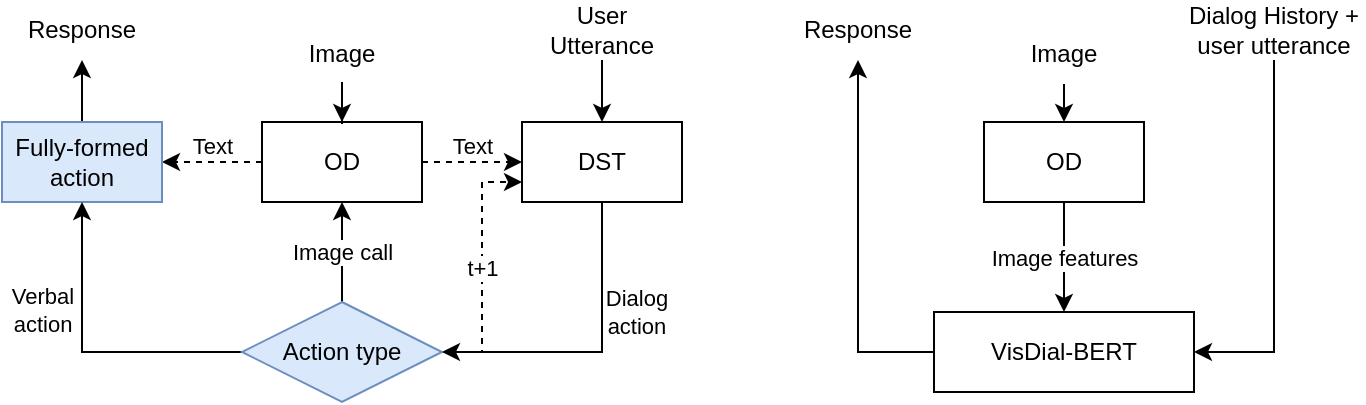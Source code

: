 <mxfile version="20.7.4" type="github">
  <diagram id="SyN61FGpTFezP5N0Ok2E" name="Seite-1">
    <mxGraphModel dx="792" dy="1141" grid="1" gridSize="10" guides="1" tooltips="1" connect="1" arrows="1" fold="1" page="1" pageScale="1" pageWidth="827" pageHeight="1169" math="0" shadow="0">
      <root>
        <mxCell id="0" />
        <mxCell id="1" parent="0" />
        <mxCell id="mz1h7Viwc-VAsLhkfUUW-6" style="edgeStyle=orthogonalEdgeStyle;rounded=0;orthogonalLoop=1;jettySize=auto;html=1;entryX=1;entryY=0.5;entryDx=0;entryDy=0;" parent="1" edge="1">
          <mxGeometry relative="1" as="geometry">
            <Array as="points">
              <mxPoint x="520" y="605" />
            </Array>
            <mxPoint x="520" y="530" as="sourcePoint" />
            <mxPoint x="440" y="605" as="targetPoint" />
          </mxGeometry>
        </mxCell>
        <mxCell id="3BU-z0h2mM9pz-ysrV7H-9" value="&lt;div&gt;Dialog&lt;/div&gt;&lt;div&gt;action&lt;/div&gt;" style="edgeLabel;html=1;align=center;verticalAlign=middle;resizable=0;points=[];" vertex="1" connectable="0" parent="mz1h7Viwc-VAsLhkfUUW-6">
          <mxGeometry x="-0.11" relative="1" as="geometry">
            <mxPoint x="17" y="-14" as="offset" />
          </mxGeometry>
        </mxCell>
        <mxCell id="mz1h7Viwc-VAsLhkfUUW-1" value="DST" style="rounded=0;whiteSpace=wrap;html=1;" parent="1" vertex="1">
          <mxGeometry x="480" y="490" width="80" height="40" as="geometry" />
        </mxCell>
        <mxCell id="mz1h7Viwc-VAsLhkfUUW-9" value="Text" style="edgeStyle=orthogonalEdgeStyle;rounded=0;orthogonalLoop=1;jettySize=auto;html=1;entryX=0;entryY=0.5;entryDx=0;entryDy=0;dashed=1;spacingTop=-16;" parent="1" source="mz1h7Viwc-VAsLhkfUUW-2" target="mz1h7Viwc-VAsLhkfUUW-1" edge="1">
          <mxGeometry relative="1" as="geometry" />
        </mxCell>
        <mxCell id="mz1h7Viwc-VAsLhkfUUW-11" value="Text" style="edgeStyle=orthogonalEdgeStyle;rounded=0;orthogonalLoop=1;jettySize=auto;html=1;entryX=1;entryY=0.5;entryDx=0;entryDy=0;dashed=1;spacingTop=-16;" parent="1" source="mz1h7Viwc-VAsLhkfUUW-2" target="mz1h7Viwc-VAsLhkfUUW-3" edge="1">
          <mxGeometry relative="1" as="geometry" />
        </mxCell>
        <mxCell id="mz1h7Viwc-VAsLhkfUUW-2" value="OD" style="rounded=0;whiteSpace=wrap;html=1;" parent="1" vertex="1">
          <mxGeometry x="350" y="490" width="80" height="40" as="geometry" />
        </mxCell>
        <mxCell id="mz1h7Viwc-VAsLhkfUUW-31" style="edgeStyle=orthogonalEdgeStyle;rounded=0;orthogonalLoop=1;jettySize=auto;html=1;entryX=0.5;entryY=1;entryDx=0;entryDy=0;" parent="1" source="mz1h7Viwc-VAsLhkfUUW-3" target="2MEvKVzLq-VQqd29vEtI-4" edge="1">
          <mxGeometry relative="1" as="geometry">
            <mxPoint x="260" y="420" as="targetPoint" />
          </mxGeometry>
        </mxCell>
        <mxCell id="mz1h7Viwc-VAsLhkfUUW-3" value="Fully-formed action" style="rounded=0;whiteSpace=wrap;html=1;fillColor=#dae8fc;strokeColor=#6c8ebf;" parent="1" vertex="1">
          <mxGeometry x="220" y="490" width="80" height="40" as="geometry" />
        </mxCell>
        <mxCell id="mz1h7Viwc-VAsLhkfUUW-7" style="edgeStyle=orthogonalEdgeStyle;rounded=0;orthogonalLoop=1;jettySize=auto;html=1;exitX=0;exitY=0.5;exitDx=0;exitDy=0;entryX=0.5;entryY=1;entryDx=0;entryDy=0;" parent="1" source="mz1h7Viwc-VAsLhkfUUW-4" target="mz1h7Viwc-VAsLhkfUUW-3" edge="1">
          <mxGeometry relative="1" as="geometry" />
        </mxCell>
        <mxCell id="3BU-z0h2mM9pz-ysrV7H-10" value="&lt;div&gt;Verbal&lt;/div&gt;&lt;div&gt;action&lt;/div&gt;" style="edgeLabel;html=1;align=center;verticalAlign=middle;resizable=0;points=[];" vertex="1" connectable="0" parent="mz1h7Viwc-VAsLhkfUUW-7">
          <mxGeometry x="0.265" y="-1" relative="1" as="geometry">
            <mxPoint x="-21" y="-3" as="offset" />
          </mxGeometry>
        </mxCell>
        <mxCell id="mz1h7Viwc-VAsLhkfUUW-8" value="Image call" style="edgeStyle=orthogonalEdgeStyle;rounded=0;orthogonalLoop=1;jettySize=auto;html=1;entryX=0.5;entryY=1;entryDx=0;entryDy=0;" parent="1" source="mz1h7Viwc-VAsLhkfUUW-4" target="mz1h7Viwc-VAsLhkfUUW-2" edge="1">
          <mxGeometry relative="1" as="geometry" />
        </mxCell>
        <mxCell id="mz1h7Viwc-VAsLhkfUUW-10" value="t+1" style="edgeStyle=orthogonalEdgeStyle;rounded=0;orthogonalLoop=1;jettySize=auto;html=1;entryX=0;entryY=0.75;entryDx=0;entryDy=0;dashed=1;" parent="1" source="mz1h7Viwc-VAsLhkfUUW-4" target="mz1h7Viwc-VAsLhkfUUW-1" edge="1">
          <mxGeometry relative="1" as="geometry" />
        </mxCell>
        <mxCell id="mz1h7Viwc-VAsLhkfUUW-4" value="Action type" style="rhombus;whiteSpace=wrap;html=1;fillColor=#dae8fc;strokeColor=#6c8ebf;" parent="1" vertex="1">
          <mxGeometry x="340" y="580" width="100" height="50" as="geometry" />
        </mxCell>
        <mxCell id="3oPy4rhliS7U4MGAsdEJ-14" style="edgeStyle=orthogonalEdgeStyle;rounded=0;orthogonalLoop=1;jettySize=auto;html=1;entryX=0.5;entryY=1;entryDx=0;entryDy=0;" parent="1" source="3oPy4rhliS7U4MGAsdEJ-2" target="2MEvKVzLq-VQqd29vEtI-3" edge="1">
          <mxGeometry relative="1" as="geometry">
            <mxPoint x="616" y="430" as="targetPoint" />
          </mxGeometry>
        </mxCell>
        <mxCell id="3oPy4rhliS7U4MGAsdEJ-2" value="VisDial-BERT" style="rounded=0;whiteSpace=wrap;html=1;" parent="1" vertex="1">
          <mxGeometry x="686" y="585" width="130" height="40" as="geometry" />
        </mxCell>
        <mxCell id="2MEvKVzLq-VQqd29vEtI-2" value="Image features" style="edgeStyle=orthogonalEdgeStyle;rounded=0;orthogonalLoop=1;jettySize=auto;html=1;entryX=0.5;entryY=0;entryDx=0;entryDy=0;" parent="1" source="2MEvKVzLq-VQqd29vEtI-1" target="3oPy4rhliS7U4MGAsdEJ-2" edge="1">
          <mxGeometry relative="1" as="geometry" />
        </mxCell>
        <mxCell id="2MEvKVzLq-VQqd29vEtI-1" value="OD" style="rounded=0;whiteSpace=wrap;html=1;" parent="1" vertex="1">
          <mxGeometry x="711" y="490" width="80" height="40" as="geometry" />
        </mxCell>
        <mxCell id="2MEvKVzLq-VQqd29vEtI-3" value="Response" style="text;html=1;strokeColor=none;fillColor=none;align=center;verticalAlign=middle;whiteSpace=wrap;rounded=0;" parent="1" vertex="1">
          <mxGeometry x="618" y="429" width="60" height="30" as="geometry" />
        </mxCell>
        <mxCell id="2MEvKVzLq-VQqd29vEtI-4" value="Response" style="text;html=1;strokeColor=none;fillColor=none;align=center;verticalAlign=middle;whiteSpace=wrap;rounded=0;" parent="1" vertex="1">
          <mxGeometry x="230" y="429" width="60" height="30" as="geometry" />
        </mxCell>
        <mxCell id="2MEvKVzLq-VQqd29vEtI-6" style="edgeStyle=orthogonalEdgeStyle;rounded=0;orthogonalLoop=1;jettySize=auto;html=1;entryX=0.5;entryY=0;entryDx=0;entryDy=0;" parent="1" source="2MEvKVzLq-VQqd29vEtI-5" target="mz1h7Viwc-VAsLhkfUUW-1" edge="1">
          <mxGeometry relative="1" as="geometry" />
        </mxCell>
        <mxCell id="2MEvKVzLq-VQqd29vEtI-5" value="User Utterance" style="text;html=1;strokeColor=none;fillColor=none;align=center;verticalAlign=middle;whiteSpace=wrap;rounded=0;" parent="1" vertex="1">
          <mxGeometry x="490" y="429" width="60" height="30" as="geometry" />
        </mxCell>
        <mxCell id="3BU-z0h2mM9pz-ysrV7H-8" style="edgeStyle=orthogonalEdgeStyle;rounded=0;orthogonalLoop=1;jettySize=auto;html=1;entryX=1;entryY=0.5;entryDx=0;entryDy=0;" edge="1" parent="1" source="2MEvKVzLq-VQqd29vEtI-7" target="3oPy4rhliS7U4MGAsdEJ-2">
          <mxGeometry relative="1" as="geometry" />
        </mxCell>
        <mxCell id="2MEvKVzLq-VQqd29vEtI-7" value="Dialog History + user utterance" style="text;html=1;strokeColor=none;fillColor=none;align=center;verticalAlign=middle;whiteSpace=wrap;rounded=0;" parent="1" vertex="1">
          <mxGeometry x="811" y="429" width="90" height="30" as="geometry" />
        </mxCell>
        <mxCell id="3BU-z0h2mM9pz-ysrV7H-4" style="edgeStyle=orthogonalEdgeStyle;rounded=0;orthogonalLoop=1;jettySize=auto;html=1;entryX=0.5;entryY=0;entryDx=0;entryDy=0;" edge="1" parent="1" source="3BU-z0h2mM9pz-ysrV7H-3" target="mz1h7Viwc-VAsLhkfUUW-2">
          <mxGeometry relative="1" as="geometry" />
        </mxCell>
        <mxCell id="3BU-z0h2mM9pz-ysrV7H-3" value="Image" style="text;html=1;strokeColor=none;fillColor=none;align=center;verticalAlign=middle;whiteSpace=wrap;rounded=0;" vertex="1" parent="1">
          <mxGeometry x="360" y="441" width="60" height="30" as="geometry" />
        </mxCell>
        <mxCell id="3BU-z0h2mM9pz-ysrV7H-7" style="edgeStyle=orthogonalEdgeStyle;rounded=0;orthogonalLoop=1;jettySize=auto;html=1;exitX=0.5;exitY=1;exitDx=0;exitDy=0;entryX=0.5;entryY=0;entryDx=0;entryDy=0;" edge="1" parent="1" source="3BU-z0h2mM9pz-ysrV7H-5" target="2MEvKVzLq-VQqd29vEtI-1">
          <mxGeometry relative="1" as="geometry" />
        </mxCell>
        <mxCell id="3BU-z0h2mM9pz-ysrV7H-5" value="Image" style="text;html=1;strokeColor=none;fillColor=none;align=center;verticalAlign=middle;whiteSpace=wrap;rounded=0;" vertex="1" parent="1">
          <mxGeometry x="721" y="441" width="60" height="30" as="geometry" />
        </mxCell>
      </root>
    </mxGraphModel>
  </diagram>
</mxfile>
